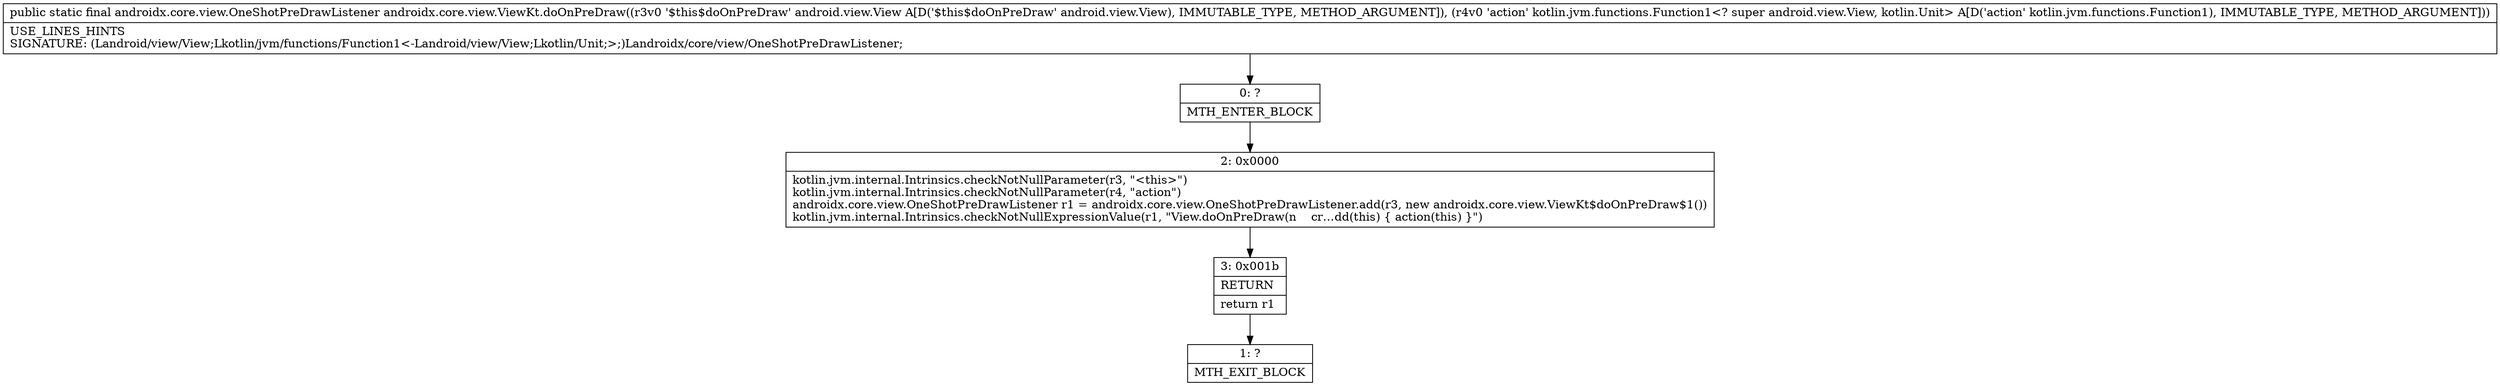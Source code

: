 digraph "CFG forandroidx.core.view.ViewKt.doOnPreDraw(Landroid\/view\/View;Lkotlin\/jvm\/functions\/Function1;)Landroidx\/core\/view\/OneShotPreDrawListener;" {
Node_0 [shape=record,label="{0\:\ ?|MTH_ENTER_BLOCK\l}"];
Node_2 [shape=record,label="{2\:\ 0x0000|kotlin.jvm.internal.Intrinsics.checkNotNullParameter(r3, \"\<this\>\")\lkotlin.jvm.internal.Intrinsics.checkNotNullParameter(r4, \"action\")\landroidx.core.view.OneShotPreDrawListener r1 = androidx.core.view.OneShotPreDrawListener.add(r3, new androidx.core.view.ViewKt$doOnPreDraw$1())\lkotlin.jvm.internal.Intrinsics.checkNotNullExpressionValue(r1, \"View.doOnPreDraw(n    cr…dd(this) \{ action(this) \}\")\l}"];
Node_3 [shape=record,label="{3\:\ 0x001b|RETURN\l|return r1\l}"];
Node_1 [shape=record,label="{1\:\ ?|MTH_EXIT_BLOCK\l}"];
MethodNode[shape=record,label="{public static final androidx.core.view.OneShotPreDrawListener androidx.core.view.ViewKt.doOnPreDraw((r3v0 '$this$doOnPreDraw' android.view.View A[D('$this$doOnPreDraw' android.view.View), IMMUTABLE_TYPE, METHOD_ARGUMENT]), (r4v0 'action' kotlin.jvm.functions.Function1\<? super android.view.View, kotlin.Unit\> A[D('action' kotlin.jvm.functions.Function1), IMMUTABLE_TYPE, METHOD_ARGUMENT]))  | USE_LINES_HINTS\lSIGNATURE: (Landroid\/view\/View;Lkotlin\/jvm\/functions\/Function1\<\-Landroid\/view\/View;Lkotlin\/Unit;\>;)Landroidx\/core\/view\/OneShotPreDrawListener;\l}"];
MethodNode -> Node_0;Node_0 -> Node_2;
Node_2 -> Node_3;
Node_3 -> Node_1;
}


